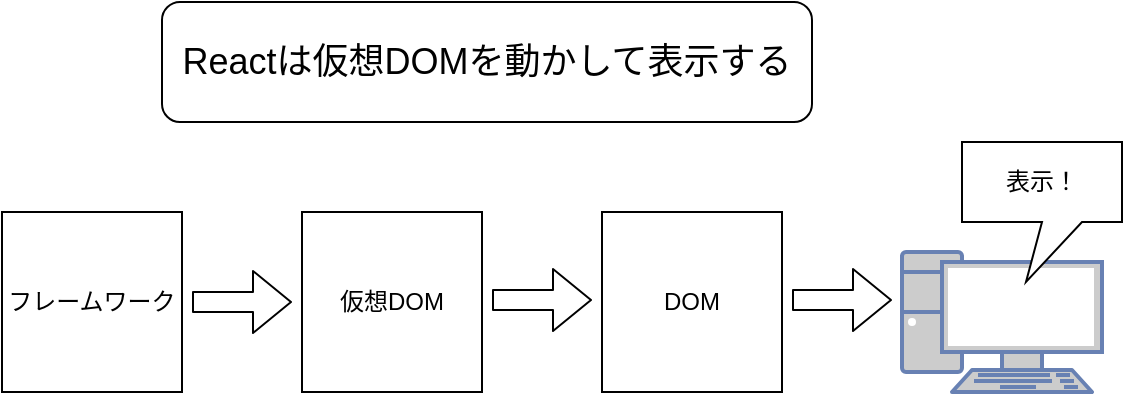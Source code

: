 <mxfile version="13.1.3" pages="2">
    <diagram id="UcMzc3ZeOROdeD6q8sQP" name="Page-1">
        <mxGraphModel dx="486" dy="535" grid="1" gridSize="10" guides="1" tooltips="1" connect="1" arrows="1" fold="1" page="1" pageScale="1" pageWidth="827" pageHeight="1169" math="0" shadow="0">
            <root>
                <mxCell id="0"/>
                <mxCell id="1" parent="0"/>
                <mxCell id="2" value="" style="fontColor=#0066CC;verticalAlign=top;verticalLabelPosition=bottom;labelPosition=center;align=center;html=1;outlineConnect=0;fillColor=#CCCCCC;strokeColor=#6881B3;gradientColor=none;gradientDirection=north;strokeWidth=2;shape=mxgraph.networks.pc;" parent="1" vertex="1">
                    <mxGeometry x="510" y="155" width="100" height="70" as="geometry"/>
                </mxCell>
                <mxCell id="7" value="仮想DOM" style="whiteSpace=wrap;html=1;aspect=fixed;" parent="1" vertex="1">
                    <mxGeometry x="210" y="135" width="90" height="90" as="geometry"/>
                </mxCell>
                <mxCell id="8" value="DOM" style="whiteSpace=wrap;html=1;aspect=fixed;" parent="1" vertex="1">
                    <mxGeometry x="360" y="135" width="90" height="90" as="geometry"/>
                </mxCell>
                <mxCell id="12" value="フレームワーク" style="whiteSpace=wrap;html=1;aspect=fixed;" parent="1" vertex="1">
                    <mxGeometry x="60" y="135" width="90" height="90" as="geometry"/>
                </mxCell>
                <mxCell id="15" value="" style="shape=flexArrow;endArrow=classic;html=1;" parent="1" edge="1">
                    <mxGeometry width="50" height="50" relative="1" as="geometry">
                        <mxPoint x="155" y="180" as="sourcePoint"/>
                        <mxPoint x="205" y="180" as="targetPoint"/>
                    </mxGeometry>
                </mxCell>
                <mxCell id="16" value="" style="shape=flexArrow;endArrow=classic;html=1;" parent="1" edge="1">
                    <mxGeometry width="50" height="50" relative="1" as="geometry">
                        <mxPoint x="305" y="179" as="sourcePoint"/>
                        <mxPoint x="355" y="179" as="targetPoint"/>
                    </mxGeometry>
                </mxCell>
                <mxCell id="17" value="" style="shape=flexArrow;endArrow=classic;html=1;" parent="1" edge="1">
                    <mxGeometry width="50" height="50" relative="1" as="geometry">
                        <mxPoint x="455" y="179" as="sourcePoint"/>
                        <mxPoint x="505" y="179" as="targetPoint"/>
                    </mxGeometry>
                </mxCell>
                <mxCell id="18" value="表示！" style="shape=callout;whiteSpace=wrap;html=1;perimeter=calloutPerimeter;position2=0.4;" parent="1" vertex="1">
                    <mxGeometry x="540" y="100" width="80" height="70" as="geometry"/>
                </mxCell>
                <mxCell id="20" value="&lt;font style=&quot;font-size: 18px&quot;&gt;Reactは仮想DOMを動かして表示する&lt;/font&gt;" style="rounded=1;whiteSpace=wrap;html=1;" parent="1" vertex="1">
                    <mxGeometry x="140" y="30" width="325" height="60" as="geometry"/>
                </mxCell>
            </root>
        </mxGraphModel>
    </diagram>
    <diagram id="zJeF0EN8XISq9vpkRnO1" name="Page-2">
        <mxGraphModel dx="486" dy="535" grid="1" gridSize="10" guides="1" tooltips="1" connect="1" arrows="1" fold="1" page="1" pageScale="1" pageWidth="827" pageHeight="1169" math="0" shadow="0">
            <root>
                <mxCell id="y4mcu6eIC56-MQC_AxAk-0"/>
                <mxCell id="y4mcu6eIC56-MQC_AxAk-1" parent="y4mcu6eIC56-MQC_AxAk-0"/>
                <mxCell id="WsXY9YYY4zfgBznHwTr8-0" value="&lt;span style=&quot;font-size: 18px&quot;&gt;最低限必要なファイル&lt;/span&gt;" style="rounded=1;whiteSpace=wrap;html=1;" parent="y4mcu6eIC56-MQC_AxAk-1" vertex="1">
                    <mxGeometry x="140" y="30" width="325" height="60" as="geometry"/>
                </mxCell>
                <mxCell id="WsXY9YYY4zfgBznHwTr8-2" value="&lt;font style=&quot;font-size: 18px ; background-color: rgb(255 , 255 , 255)&quot;&gt;public&lt;/font&gt;" style="html=1;verticalLabelPosition=bottom;align=center;labelBackgroundColor=#ffffff;verticalAlign=top;strokeWidth=2;strokeColor=#0080F0;shadow=0;dashed=0;shape=mxgraph.ios7.icons.folder;" parent="y4mcu6eIC56-MQC_AxAk-1" vertex="1">
                    <mxGeometry x="140" y="110" width="50" height="40" as="geometry"/>
                </mxCell>
                <mxCell id="WsXY9YYY4zfgBznHwTr8-5" value="&lt;font style=&quot;font-size: 18px ; background-color: rgb(255 , 255 , 255)&quot;&gt;src&lt;/font&gt;" style="html=1;verticalLabelPosition=bottom;align=center;labelBackgroundColor=#ffffff;verticalAlign=top;strokeWidth=2;strokeColor=#0080F0;shadow=0;dashed=0;shape=mxgraph.ios7.icons.folder;" parent="y4mcu6eIC56-MQC_AxAk-1" vertex="1">
                    <mxGeometry x="140" y="240" width="50" height="40" as="geometry"/>
                </mxCell>
                <mxCell id="WsXY9YYY4zfgBznHwTr8-6" value="&lt;font style=&quot;font-size: 18px&quot;&gt;index.html&lt;/font&gt;" style="verticalLabelPosition=bottom;html=1;verticalAlign=top;align=center;strokeColor=none;fillColor=#00BEF2;shape=mxgraph.azure.cloud_services_configuration_file;pointerEvents=1;" parent="y4mcu6eIC56-MQC_AxAk-1" vertex="1">
                    <mxGeometry x="293.5" y="110" width="38" height="40" as="geometry"/>
                </mxCell>
                <mxCell id="WsXY9YYY4zfgBznHwTr8-15" value="&lt;font style=&quot;font-size: 18px&quot;&gt;index.css&lt;/font&gt;" style="verticalLabelPosition=bottom;html=1;verticalAlign=top;align=center;strokeColor=none;fillColor=#00BEF2;shape=mxgraph.azure.cloud_services_configuration_file;pointerEvents=1;" parent="y4mcu6eIC56-MQC_AxAk-1" vertex="1">
                    <mxGeometry x="293.5" y="340" width="38" height="40" as="geometry"/>
                </mxCell>
                <mxCell id="WsXY9YYY4zfgBznHwTr8-16" value="&lt;font style=&quot;font-size: 18px&quot;&gt;index.js&lt;br&gt;&lt;br&gt;&lt;/font&gt;" style="verticalLabelPosition=bottom;html=1;verticalAlign=top;align=center;strokeColor=none;fillColor=#00BEF2;shape=mxgraph.azure.cloud_services_configuration_file;pointerEvents=1;" parent="y4mcu6eIC56-MQC_AxAk-1" vertex="1">
                    <mxGeometry x="293.5" y="240" width="38" height="40" as="geometry"/>
                </mxCell>
                <mxCell id="WsXY9YYY4zfgBznHwTr8-22" value="&lt;font style=&quot;font-size: 18px&quot;&gt;App.js&lt;br&gt;&lt;br&gt;&lt;/font&gt;" style="verticalLabelPosition=bottom;html=1;verticalAlign=top;align=center;strokeColor=none;fillColor=#00BEF2;shape=mxgraph.azure.cloud_services_configuration_file;pointerEvents=1;" parent="y4mcu6eIC56-MQC_AxAk-1" vertex="1">
                    <mxGeometry x="293.5" y="440" width="38" height="40" as="geometry"/>
                </mxCell>
                <mxCell id="WsXY9YYY4zfgBznHwTr8-30" value="" style="endArrow=none;html=1;entryX=0;entryY=0.5;entryDx=0;entryDy=0;entryPerimeter=0;" parent="y4mcu6eIC56-MQC_AxAk-1" target="WsXY9YYY4zfgBznHwTr8-16" edge="1">
                    <mxGeometry width="50" height="50" relative="1" as="geometry">
                        <mxPoint x="190" y="260" as="sourcePoint"/>
                        <mxPoint x="260" y="260" as="targetPoint"/>
                    </mxGeometry>
                </mxCell>
                <mxCell id="WsXY9YYY4zfgBznHwTr8-32" style="edgeStyle=none;rounded=0;orthogonalLoop=1;jettySize=auto;html=1;entryX=0;entryY=0.5;entryDx=0;entryDy=0;entryPerimeter=0;" parent="y4mcu6eIC56-MQC_AxAk-1" source="WsXY9YYY4zfgBznHwTr8-6" target="WsXY9YYY4zfgBznHwTr8-6" edge="1">
                    <mxGeometry relative="1" as="geometry"/>
                </mxCell>
                <mxCell id="WsXY9YYY4zfgBznHwTr8-35" value="" style="endArrow=none;html=1;" parent="y4mcu6eIC56-MQC_AxAk-1" edge="1">
                    <mxGeometry width="50" height="50" relative="1" as="geometry">
                        <mxPoint x="164" y="310" as="sourcePoint"/>
                        <mxPoint x="164" y="360" as="targetPoint"/>
                    </mxGeometry>
                </mxCell>
                <mxCell id="WsXY9YYY4zfgBznHwTr8-36" value="" style="endArrow=none;html=1;entryX=0;entryY=0.5;entryDx=0;entryDy=0;entryPerimeter=0;" parent="y4mcu6eIC56-MQC_AxAk-1" target="WsXY9YYY4zfgBznHwTr8-15" edge="1">
                    <mxGeometry width="50" height="50" relative="1" as="geometry">
                        <mxPoint x="165" y="359.5" as="sourcePoint"/>
                        <mxPoint x="268.5" y="359.5" as="targetPoint"/>
                    </mxGeometry>
                </mxCell>
                <mxCell id="WsXY9YYY4zfgBznHwTr8-38" value="" style="endArrow=none;html=1;" parent="y4mcu6eIC56-MQC_AxAk-1" edge="1">
                    <mxGeometry width="50" height="50" relative="1" as="geometry">
                        <mxPoint x="165" y="180" as="sourcePoint"/>
                        <mxPoint x="165" y="230" as="targetPoint"/>
                    </mxGeometry>
                </mxCell>
                <mxCell id="WsXY9YYY4zfgBznHwTr8-39" value="" style="endArrow=none;html=1;entryX=0;entryY=0.5;entryDx=0;entryDy=0;entryPerimeter=0;" parent="y4mcu6eIC56-MQC_AxAk-1" edge="1">
                    <mxGeometry width="50" height="50" relative="1" as="geometry">
                        <mxPoint x="190" y="130" as="sourcePoint"/>
                        <mxPoint x="293.5" y="130" as="targetPoint"/>
                    </mxGeometry>
                </mxCell>
                <mxCell id="WsXY9YYY4zfgBznHwTr8-41" value="" style="endArrow=none;html=1;" parent="y4mcu6eIC56-MQC_AxAk-1" edge="1">
                    <mxGeometry width="50" height="50" relative="1" as="geometry">
                        <mxPoint x="164" y="360" as="sourcePoint"/>
                        <mxPoint x="164" y="465" as="targetPoint"/>
                    </mxGeometry>
                </mxCell>
                <mxCell id="WsXY9YYY4zfgBznHwTr8-42" value="" style="endArrow=none;html=1;entryX=0;entryY=0.5;entryDx=0;entryDy=0;entryPerimeter=0;" parent="y4mcu6eIC56-MQC_AxAk-1" edge="1">
                    <mxGeometry width="50" height="50" relative="1" as="geometry">
                        <mxPoint x="166" y="464.5" as="sourcePoint"/>
                        <mxPoint x="294.5" y="465" as="targetPoint"/>
                    </mxGeometry>
                </mxCell>
            </root>
        </mxGraphModel>
    </diagram>
</mxfile>